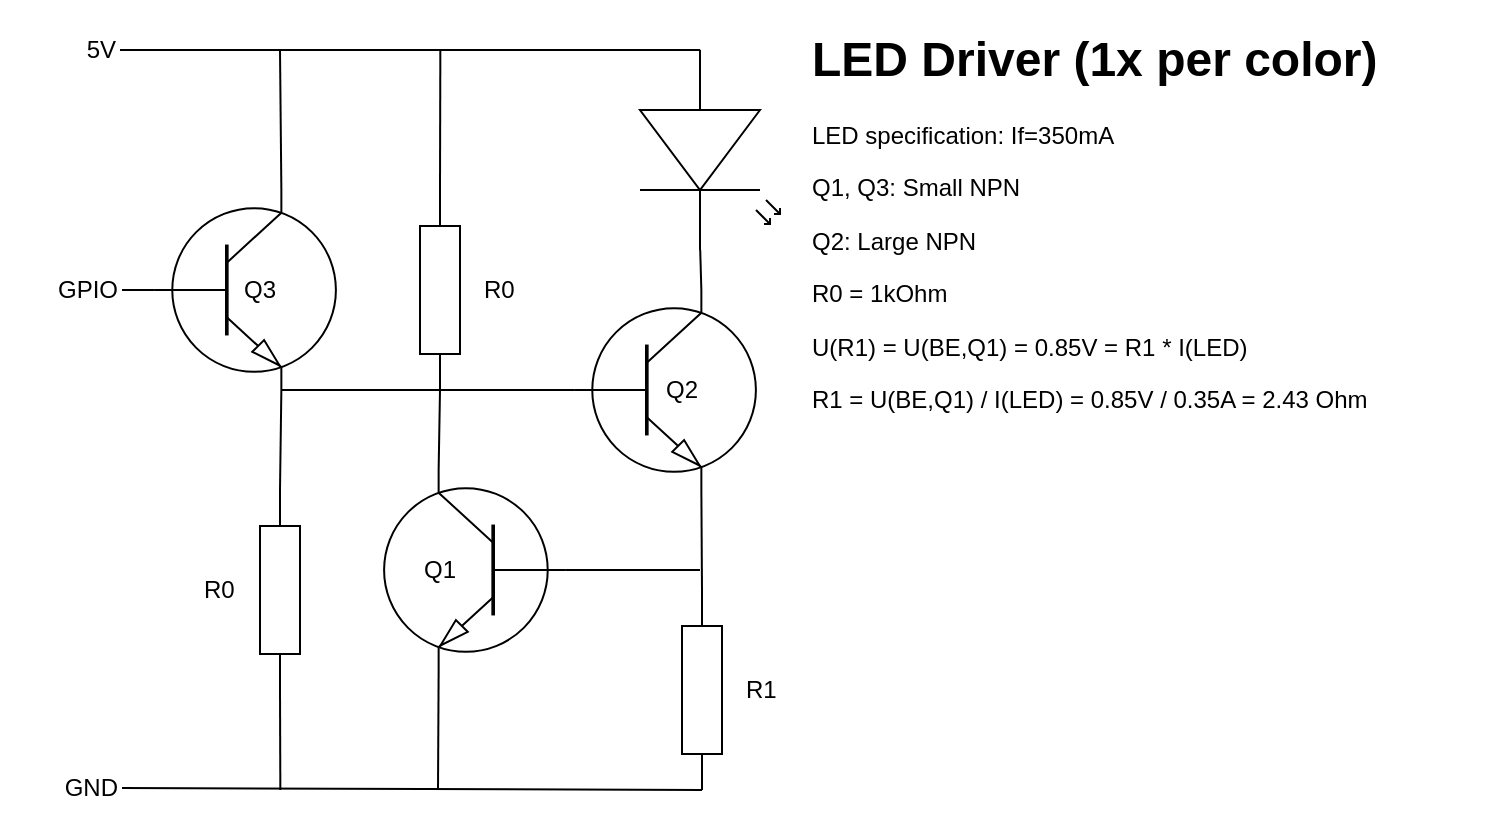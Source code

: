 <mxfile version="15.8.4" type="device"><diagram name="Page-1" id="7e0a89b8-554c-2b80-1dc8-d5c74ca68de4"><mxGraphModel dx="1378" dy="878" grid="1" gridSize="10" guides="1" tooltips="1" connect="1" arrows="1" fold="1" page="1" pageScale="1" pageWidth="827" pageHeight="1169" background="none" math="0" shadow="0"><root><mxCell id="0"/><mxCell id="1" parent="0"/><mxCell id="YuIaEupkCfXWDp4R7MIU-11" style="edgeStyle=none;rounded=0;orthogonalLoop=1;jettySize=auto;html=1;exitX=0.7;exitY=1;exitDx=0;exitDy=0;exitPerimeter=0;entryX=0;entryY=0.5;entryDx=0;entryDy=0;entryPerimeter=0;endArrow=none;endFill=0;" parent="1" source="YuIaEupkCfXWDp4R7MIU-1" target="YuIaEupkCfXWDp4R7MIU-4" edge="1"><mxGeometry relative="1" as="geometry"/></mxCell><mxCell id="YuIaEupkCfXWDp4R7MIU-12" style="edgeStyle=none;rounded=0;orthogonalLoop=1;jettySize=auto;html=1;exitX=0;exitY=0.5;exitDx=0;exitDy=0;exitPerimeter=0;entryX=1;entryY=0.5;entryDx=0;entryDy=0;entryPerimeter=0;endArrow=none;endFill=0;" parent="1" source="YuIaEupkCfXWDp4R7MIU-1" target="YuIaEupkCfXWDp4R7MIU-6" edge="1"><mxGeometry relative="1" as="geometry"/></mxCell><mxCell id="YuIaEupkCfXWDp4R7MIU-1" value="" style="verticalLabelPosition=bottom;shadow=0;dashed=0;align=center;html=1;verticalAlign=top;shape=mxgraph.electrical.transistors.npn_transistor_1;" parent="1" vertex="1"><mxGeometry x="325" y="175" width="95" height="100" as="geometry"/></mxCell><mxCell id="YuIaEupkCfXWDp4R7MIU-9" style="edgeStyle=none;rounded=0;orthogonalLoop=1;jettySize=auto;html=1;exitX=0.7;exitY=1;exitDx=0;exitDy=0;exitPerimeter=0;entryX=0;entryY=0.5;entryDx=0;entryDy=0;entryPerimeter=0;endArrow=none;endFill=0;" parent="1" source="YuIaEupkCfXWDp4R7MIU-2" target="YuIaEupkCfXWDp4R7MIU-5" edge="1"><mxGeometry relative="1" as="geometry"/></mxCell><mxCell id="YuIaEupkCfXWDp4R7MIU-19" style="edgeStyle=none;rounded=0;orthogonalLoop=1;jettySize=auto;html=1;exitX=0.7;exitY=0;exitDx=0;exitDy=0;exitPerimeter=0;endArrow=none;endFill=0;" parent="1" source="YuIaEupkCfXWDp4R7MIU-2" edge="1"><mxGeometry relative="1" as="geometry"><mxPoint x="180" y="55" as="targetPoint"/></mxGeometry></mxCell><mxCell id="YuIaEupkCfXWDp4R7MIU-2" value="" style="verticalLabelPosition=bottom;shadow=0;dashed=0;align=center;html=1;verticalAlign=top;shape=mxgraph.electrical.transistors.npn_transistor_1;" parent="1" vertex="1"><mxGeometry x="115" y="125" width="95" height="100" as="geometry"/></mxCell><mxCell id="YuIaEupkCfXWDp4R7MIU-14" style="edgeStyle=none;rounded=0;orthogonalLoop=1;jettySize=auto;html=1;exitX=0;exitY=0.5;exitDx=0;exitDy=0;exitPerimeter=0;endArrow=none;endFill=0;" parent="1" source="YuIaEupkCfXWDp4R7MIU-3" edge="1"><mxGeometry relative="1" as="geometry"><mxPoint x="390" y="315" as="targetPoint"/></mxGeometry></mxCell><mxCell id="YuIaEupkCfXWDp4R7MIU-23" style="edgeStyle=none;rounded=0;orthogonalLoop=1;jettySize=auto;html=1;exitX=0.7;exitY=1;exitDx=0;exitDy=0;exitPerimeter=0;endArrow=none;endFill=0;" parent="1" source="YuIaEupkCfXWDp4R7MIU-3" edge="1"><mxGeometry relative="1" as="geometry"><mxPoint x="259" y="425.0" as="targetPoint"/></mxGeometry></mxCell><mxCell id="YuIaEupkCfXWDp4R7MIU-3" value="" style="verticalLabelPosition=bottom;shadow=0;dashed=0;align=center;html=1;verticalAlign=top;shape=mxgraph.electrical.transistors.npn_transistor_1;flipH=1;" parent="1" vertex="1"><mxGeometry x="230" y="265" width="95" height="100" as="geometry"/></mxCell><mxCell id="YuIaEupkCfXWDp4R7MIU-4" value="" style="pointerEvents=1;verticalLabelPosition=bottom;shadow=0;dashed=0;align=center;html=1;verticalAlign=top;shape=mxgraph.electrical.resistors.resistor_1;rotation=90;" parent="1" vertex="1"><mxGeometry x="341" y="365" width="100" height="20" as="geometry"/></mxCell><mxCell id="YuIaEupkCfXWDp4R7MIU-22" style="edgeStyle=none;rounded=0;orthogonalLoop=1;jettySize=auto;html=1;exitX=1;exitY=0.5;exitDx=0;exitDy=0;exitPerimeter=0;endArrow=none;endFill=0;" parent="1" source="YuIaEupkCfXWDp4R7MIU-5" edge="1"><mxGeometry relative="1" as="geometry"><mxPoint x="180.176" y="425.0" as="targetPoint"/></mxGeometry></mxCell><mxCell id="YuIaEupkCfXWDp4R7MIU-5" value="" style="pointerEvents=1;verticalLabelPosition=bottom;shadow=0;dashed=0;align=center;html=1;verticalAlign=top;shape=mxgraph.electrical.resistors.resistor_1;rotation=90;" parent="1" vertex="1"><mxGeometry x="130" y="315" width="100" height="20" as="geometry"/></mxCell><mxCell id="YuIaEupkCfXWDp4R7MIU-10" style="edgeStyle=none;rounded=0;orthogonalLoop=1;jettySize=auto;html=1;exitX=1;exitY=0.5;exitDx=0;exitDy=0;exitPerimeter=0;entryX=0.7;entryY=0;entryDx=0;entryDy=0;entryPerimeter=0;endArrow=none;endFill=0;" parent="1" source="YuIaEupkCfXWDp4R7MIU-6" target="YuIaEupkCfXWDp4R7MIU-3" edge="1"><mxGeometry relative="1" as="geometry"/></mxCell><mxCell id="YuIaEupkCfXWDp4R7MIU-13" style="edgeStyle=none;rounded=0;orthogonalLoop=1;jettySize=auto;html=1;exitX=1;exitY=0.5;exitDx=0;exitDy=0;exitPerimeter=0;entryX=0.7;entryY=1;entryDx=0;entryDy=0;entryPerimeter=0;endArrow=none;endFill=0;" parent="1" source="YuIaEupkCfXWDp4R7MIU-6" target="YuIaEupkCfXWDp4R7MIU-2" edge="1"><mxGeometry relative="1" as="geometry"/></mxCell><mxCell id="YuIaEupkCfXWDp4R7MIU-20" style="edgeStyle=none;rounded=0;orthogonalLoop=1;jettySize=auto;html=1;exitX=0;exitY=0.5;exitDx=0;exitDy=0;exitPerimeter=0;endArrow=none;endFill=0;" parent="1" source="YuIaEupkCfXWDp4R7MIU-6" edge="1"><mxGeometry relative="1" as="geometry"><mxPoint x="260.176" y="55" as="targetPoint"/></mxGeometry></mxCell><mxCell id="YuIaEupkCfXWDp4R7MIU-6" value="" style="pointerEvents=1;verticalLabelPosition=bottom;shadow=0;dashed=0;align=center;html=1;verticalAlign=top;shape=mxgraph.electrical.resistors.resistor_1;rotation=90;" parent="1" vertex="1"><mxGeometry x="210" y="165" width="100" height="20" as="geometry"/></mxCell><mxCell id="YuIaEupkCfXWDp4R7MIU-17" style="edgeStyle=none;rounded=0;orthogonalLoop=1;jettySize=auto;html=1;exitX=1;exitY=0.57;exitDx=0;exitDy=0;exitPerimeter=0;entryX=0.7;entryY=0;entryDx=0;entryDy=0;entryPerimeter=0;endArrow=none;endFill=0;" parent="1" source="YuIaEupkCfXWDp4R7MIU-16" target="YuIaEupkCfXWDp4R7MIU-1" edge="1"><mxGeometry relative="1" as="geometry"/></mxCell><mxCell id="YuIaEupkCfXWDp4R7MIU-18" style="edgeStyle=none;rounded=0;orthogonalLoop=1;jettySize=auto;html=1;exitX=0;exitY=0.57;exitDx=0;exitDy=0;exitPerimeter=0;endArrow=none;endFill=0;entryX=1;entryY=0.5;entryDx=0;entryDy=0;" parent="1" source="YuIaEupkCfXWDp4R7MIU-16" target="YuIaEupkCfXWDp4R7MIU-30" edge="1"><mxGeometry relative="1" as="geometry"><mxPoint x="-20" y="55" as="targetPoint"/></mxGeometry></mxCell><mxCell id="YuIaEupkCfXWDp4R7MIU-16" value="" style="verticalLabelPosition=bottom;shadow=0;dashed=0;align=center;html=1;verticalAlign=top;shape=mxgraph.electrical.opto_electronics.led_2;pointerEvents=1;rotation=90;" parent="1" vertex="1"><mxGeometry x="345" y="70" width="100" height="70" as="geometry"/></mxCell><mxCell id="YuIaEupkCfXWDp4R7MIU-30" value="5V" style="text;html=1;strokeColor=none;fillColor=none;align=right;verticalAlign=middle;whiteSpace=wrap;rounded=0;" parent="1" vertex="1"><mxGeometry x="40" y="40" width="60" height="30" as="geometry"/></mxCell><mxCell id="YuIaEupkCfXWDp4R7MIU-40" style="edgeStyle=none;rounded=0;orthogonalLoop=1;jettySize=auto;html=1;exitX=1;exitY=0.5;exitDx=0;exitDy=0;entryX=0;entryY=0.5;entryDx=0;entryDy=0;entryPerimeter=0;endArrow=none;endFill=0;" parent="1" source="YuIaEupkCfXWDp4R7MIU-31" target="YuIaEupkCfXWDp4R7MIU-2" edge="1"><mxGeometry relative="1" as="geometry"/></mxCell><mxCell id="YuIaEupkCfXWDp4R7MIU-31" value="GPIO" style="text;html=1;strokeColor=none;fillColor=none;align=right;verticalAlign=middle;whiteSpace=wrap;rounded=0;" parent="1" vertex="1"><mxGeometry x="41" y="160" width="60" height="30" as="geometry"/></mxCell><mxCell id="YuIaEupkCfXWDp4R7MIU-41" style="edgeStyle=none;rounded=0;orthogonalLoop=1;jettySize=auto;html=1;exitX=1;exitY=0.5;exitDx=0;exitDy=0;entryX=1;entryY=0.5;entryDx=0;entryDy=0;entryPerimeter=0;endArrow=none;endFill=0;" parent="1" source="YuIaEupkCfXWDp4R7MIU-32" target="YuIaEupkCfXWDp4R7MIU-4" edge="1"><mxGeometry relative="1" as="geometry"/></mxCell><mxCell id="YuIaEupkCfXWDp4R7MIU-32" value="GND" style="text;html=1;strokeColor=none;fillColor=none;align=right;verticalAlign=middle;whiteSpace=wrap;rounded=0;" parent="1" vertex="1"><mxGeometry x="41" y="409" width="60" height="30" as="geometry"/></mxCell><mxCell id="YuIaEupkCfXWDp4R7MIU-33" value="Q3" style="text;html=1;strokeColor=none;fillColor=none;align=left;verticalAlign=middle;whiteSpace=wrap;rounded=0;" parent="1" vertex="1"><mxGeometry x="160" y="160" width="60" height="30" as="geometry"/></mxCell><mxCell id="YuIaEupkCfXWDp4R7MIU-34" value="Q1" style="text;html=1;strokeColor=none;fillColor=none;align=left;verticalAlign=middle;whiteSpace=wrap;rounded=0;" parent="1" vertex="1"><mxGeometry x="250" y="300" width="60" height="30" as="geometry"/></mxCell><mxCell id="YuIaEupkCfXWDp4R7MIU-35" value="Q2" style="text;html=1;strokeColor=none;fillColor=none;align=left;verticalAlign=middle;whiteSpace=wrap;rounded=0;" parent="1" vertex="1"><mxGeometry x="371" y="210" width="60" height="30" as="geometry"/></mxCell><mxCell id="YuIaEupkCfXWDp4R7MIU-36" value="R1" style="text;html=1;strokeColor=none;fillColor=none;align=left;verticalAlign=middle;whiteSpace=wrap;rounded=0;" parent="1" vertex="1"><mxGeometry x="411" y="360" width="60" height="30" as="geometry"/></mxCell><mxCell id="YuIaEupkCfXWDp4R7MIU-37" value="R0" style="text;html=1;strokeColor=none;fillColor=none;align=left;verticalAlign=middle;whiteSpace=wrap;rounded=0;" parent="1" vertex="1"><mxGeometry x="280" y="160" width="60" height="30" as="geometry"/></mxCell><mxCell id="YuIaEupkCfXWDp4R7MIU-38" value="R0" style="text;html=1;strokeColor=none;fillColor=none;align=left;verticalAlign=middle;whiteSpace=wrap;rounded=0;" parent="1" vertex="1"><mxGeometry x="140" y="310" width="60" height="30" as="geometry"/></mxCell><mxCell id="YuIaEupkCfXWDp4R7MIU-42" value="&lt;h1&gt;LED Driver (1x per color)&lt;/h1&gt;&lt;p&gt;LED specification: If=350mA&lt;/p&gt;&lt;p&gt;Q1, Q3: Small NPN&lt;/p&gt;&lt;p&gt;Q2: Large NPN&lt;/p&gt;&lt;p&gt;R0 = 1kOhm&lt;/p&gt;&lt;p&gt;U(R1) = U(BE,Q1) = 0.85V = R1 * I(LED)&lt;/p&gt;&lt;p&gt;R1 = U(BE,Q1) / I(LED) = 0.85V / 0.35A = 2.43 Ohm&lt;/p&gt;&lt;p&gt;&lt;br&gt;&lt;/p&gt;" style="text;html=1;strokeColor=none;fillColor=none;spacing=5;spacingTop=-20;whiteSpace=wrap;overflow=hidden;rounded=0;" parent="1" vertex="1"><mxGeometry x="441" y="40" width="349" height="380" as="geometry"/></mxCell></root></mxGraphModel></diagram></mxfile>